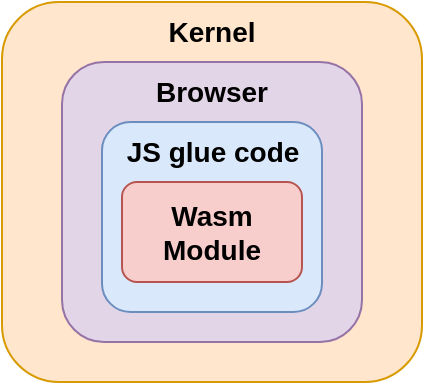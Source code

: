 <mxfile version="21.1.2" type="device">
  <diagram name="Seite-1" id="MzOX8-JGtQ1rPFCkQ9th">
    <mxGraphModel dx="1026" dy="623" grid="1" gridSize="10" guides="1" tooltips="1" connect="1" arrows="1" fold="1" page="1" pageScale="1" pageWidth="1169" pageHeight="827" math="0" shadow="0">
      <root>
        <mxCell id="0" />
        <mxCell id="1" parent="0" />
        <mxCell id="f7cuRznxdW9t_L8vY0ux-9" value="" style="rounded=1;whiteSpace=wrap;html=1;fillColor=#ffe6cc;strokeColor=#d79b00;" vertex="1" parent="1">
          <mxGeometry x="380" y="180" width="210" height="190" as="geometry" />
        </mxCell>
        <mxCell id="f7cuRznxdW9t_L8vY0ux-7" value="" style="rounded=1;whiteSpace=wrap;html=1;fillColor=#e1d5e7;strokeColor=#9673a6;" vertex="1" parent="1">
          <mxGeometry x="410" y="210" width="150" height="140" as="geometry" />
        </mxCell>
        <mxCell id="f7cuRznxdW9t_L8vY0ux-5" value="" style="rounded=1;whiteSpace=wrap;html=1;fillColor=#dae8fc;strokeColor=#6c8ebf;" vertex="1" parent="1">
          <mxGeometry x="430" y="240" width="110" height="95" as="geometry" />
        </mxCell>
        <mxCell id="f7cuRznxdW9t_L8vY0ux-1" value="&lt;font style=&quot;font-size: 14px;&quot;&gt;&lt;b&gt;Wasm Module&lt;/b&gt;&lt;/font&gt;" style="rounded=1;whiteSpace=wrap;html=1;fillColor=#f8cecc;strokeColor=#b85450;" vertex="1" parent="1">
          <mxGeometry x="440" y="270" width="90" height="50" as="geometry" />
        </mxCell>
        <mxCell id="f7cuRznxdW9t_L8vY0ux-6" value="&lt;font style=&quot;font-size: 14px;&quot;&gt;&lt;b&gt;JS glue code&lt;/b&gt;&lt;/font&gt;" style="text;html=1;strokeColor=none;fillColor=none;align=center;verticalAlign=middle;whiteSpace=wrap;rounded=0;" vertex="1" parent="1">
          <mxGeometry x="437.5" y="240" width="95" height="30" as="geometry" />
        </mxCell>
        <mxCell id="f7cuRznxdW9t_L8vY0ux-8" value="&lt;font style=&quot;font-size: 14px;&quot;&gt;&lt;b&gt;Browser&lt;/b&gt;&lt;/font&gt;" style="text;html=1;strokeColor=none;fillColor=none;align=center;verticalAlign=middle;whiteSpace=wrap;rounded=0;" vertex="1" parent="1">
          <mxGeometry x="455" y="210" width="60" height="30" as="geometry" />
        </mxCell>
        <mxCell id="f7cuRznxdW9t_L8vY0ux-12" value="&lt;span style=&quot;font-size: 14px;&quot;&gt;&lt;b&gt;Kernel&lt;/b&gt;&lt;/span&gt;" style="text;html=1;strokeColor=none;fillColor=none;align=center;verticalAlign=middle;whiteSpace=wrap;rounded=0;" vertex="1" parent="1">
          <mxGeometry x="455" y="180" width="60" height="30" as="geometry" />
        </mxCell>
      </root>
    </mxGraphModel>
  </diagram>
</mxfile>
